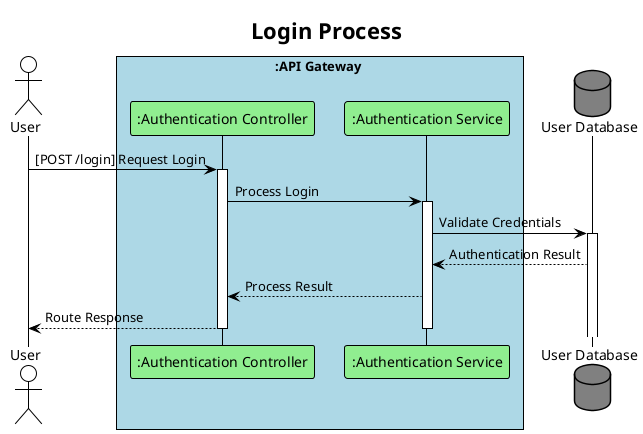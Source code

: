 @startuml
!theme plain

title Login Process

actor "User" as User
box :API Gateway #lightBlue
    participant ":Authentication Controller" as AuthCtrl #lightGreen
    participant ":Authentication Service" as AuthService #lightGreen
end box
database "User Database" as UserDB #grey

User -> AuthCtrl : [POST /login] Request Login
activate AuthCtrl
AuthCtrl -> AuthService : Process Login
activate AuthService
AuthService -> UserDB : Validate Credentials
activate UserDB
UserDB --> AuthService : Authentication Result
AuthService --> AuthCtrl : Process Result
AuthCtrl --> User : Route Response
deactivate AuthService
deactivate AuthCtrl

@enduml
